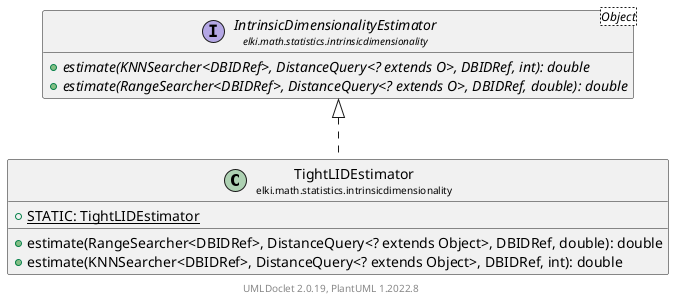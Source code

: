 @startuml
    remove .*\.(Instance|Par|Parameterizer|Factory)$
    set namespaceSeparator none
    hide empty fields
    hide empty methods

    class "<size:14>TightLIDEstimator\n<size:10>elki.math.statistics.intrinsicdimensionality" as elki.math.statistics.intrinsicdimensionality.TightLIDEstimator [[TightLIDEstimator.html]] {
        {static} +STATIC: TightLIDEstimator
        +estimate(RangeSearcher<DBIDRef>, DistanceQuery<? extends Object>, DBIDRef, double): double
        +estimate(KNNSearcher<DBIDRef>, DistanceQuery<? extends Object>, DBIDRef, int): double
    }

    interface "<size:14>IntrinsicDimensionalityEstimator\n<size:10>elki.math.statistics.intrinsicdimensionality" as elki.math.statistics.intrinsicdimensionality.IntrinsicDimensionalityEstimator<Object> [[IntrinsicDimensionalityEstimator.html]] {
        {abstract} +estimate(KNNSearcher<DBIDRef>, DistanceQuery<? extends O>, DBIDRef, int): double
        {abstract} +estimate(RangeSearcher<DBIDRef>, DistanceQuery<? extends O>, DBIDRef, double): double
    }
    class "<size:14>TightLIDEstimator.Par\n<size:10>elki.math.statistics.intrinsicdimensionality" as elki.math.statistics.intrinsicdimensionality.TightLIDEstimator.Par [[TightLIDEstimator.Par.html]]

    elki.math.statistics.intrinsicdimensionality.IntrinsicDimensionalityEstimator <|.. elki.math.statistics.intrinsicdimensionality.TightLIDEstimator
    elki.math.statistics.intrinsicdimensionality.TightLIDEstimator +-- elki.math.statistics.intrinsicdimensionality.TightLIDEstimator.Par

    center footer UMLDoclet 2.0.19, PlantUML 1.2022.8
@enduml
